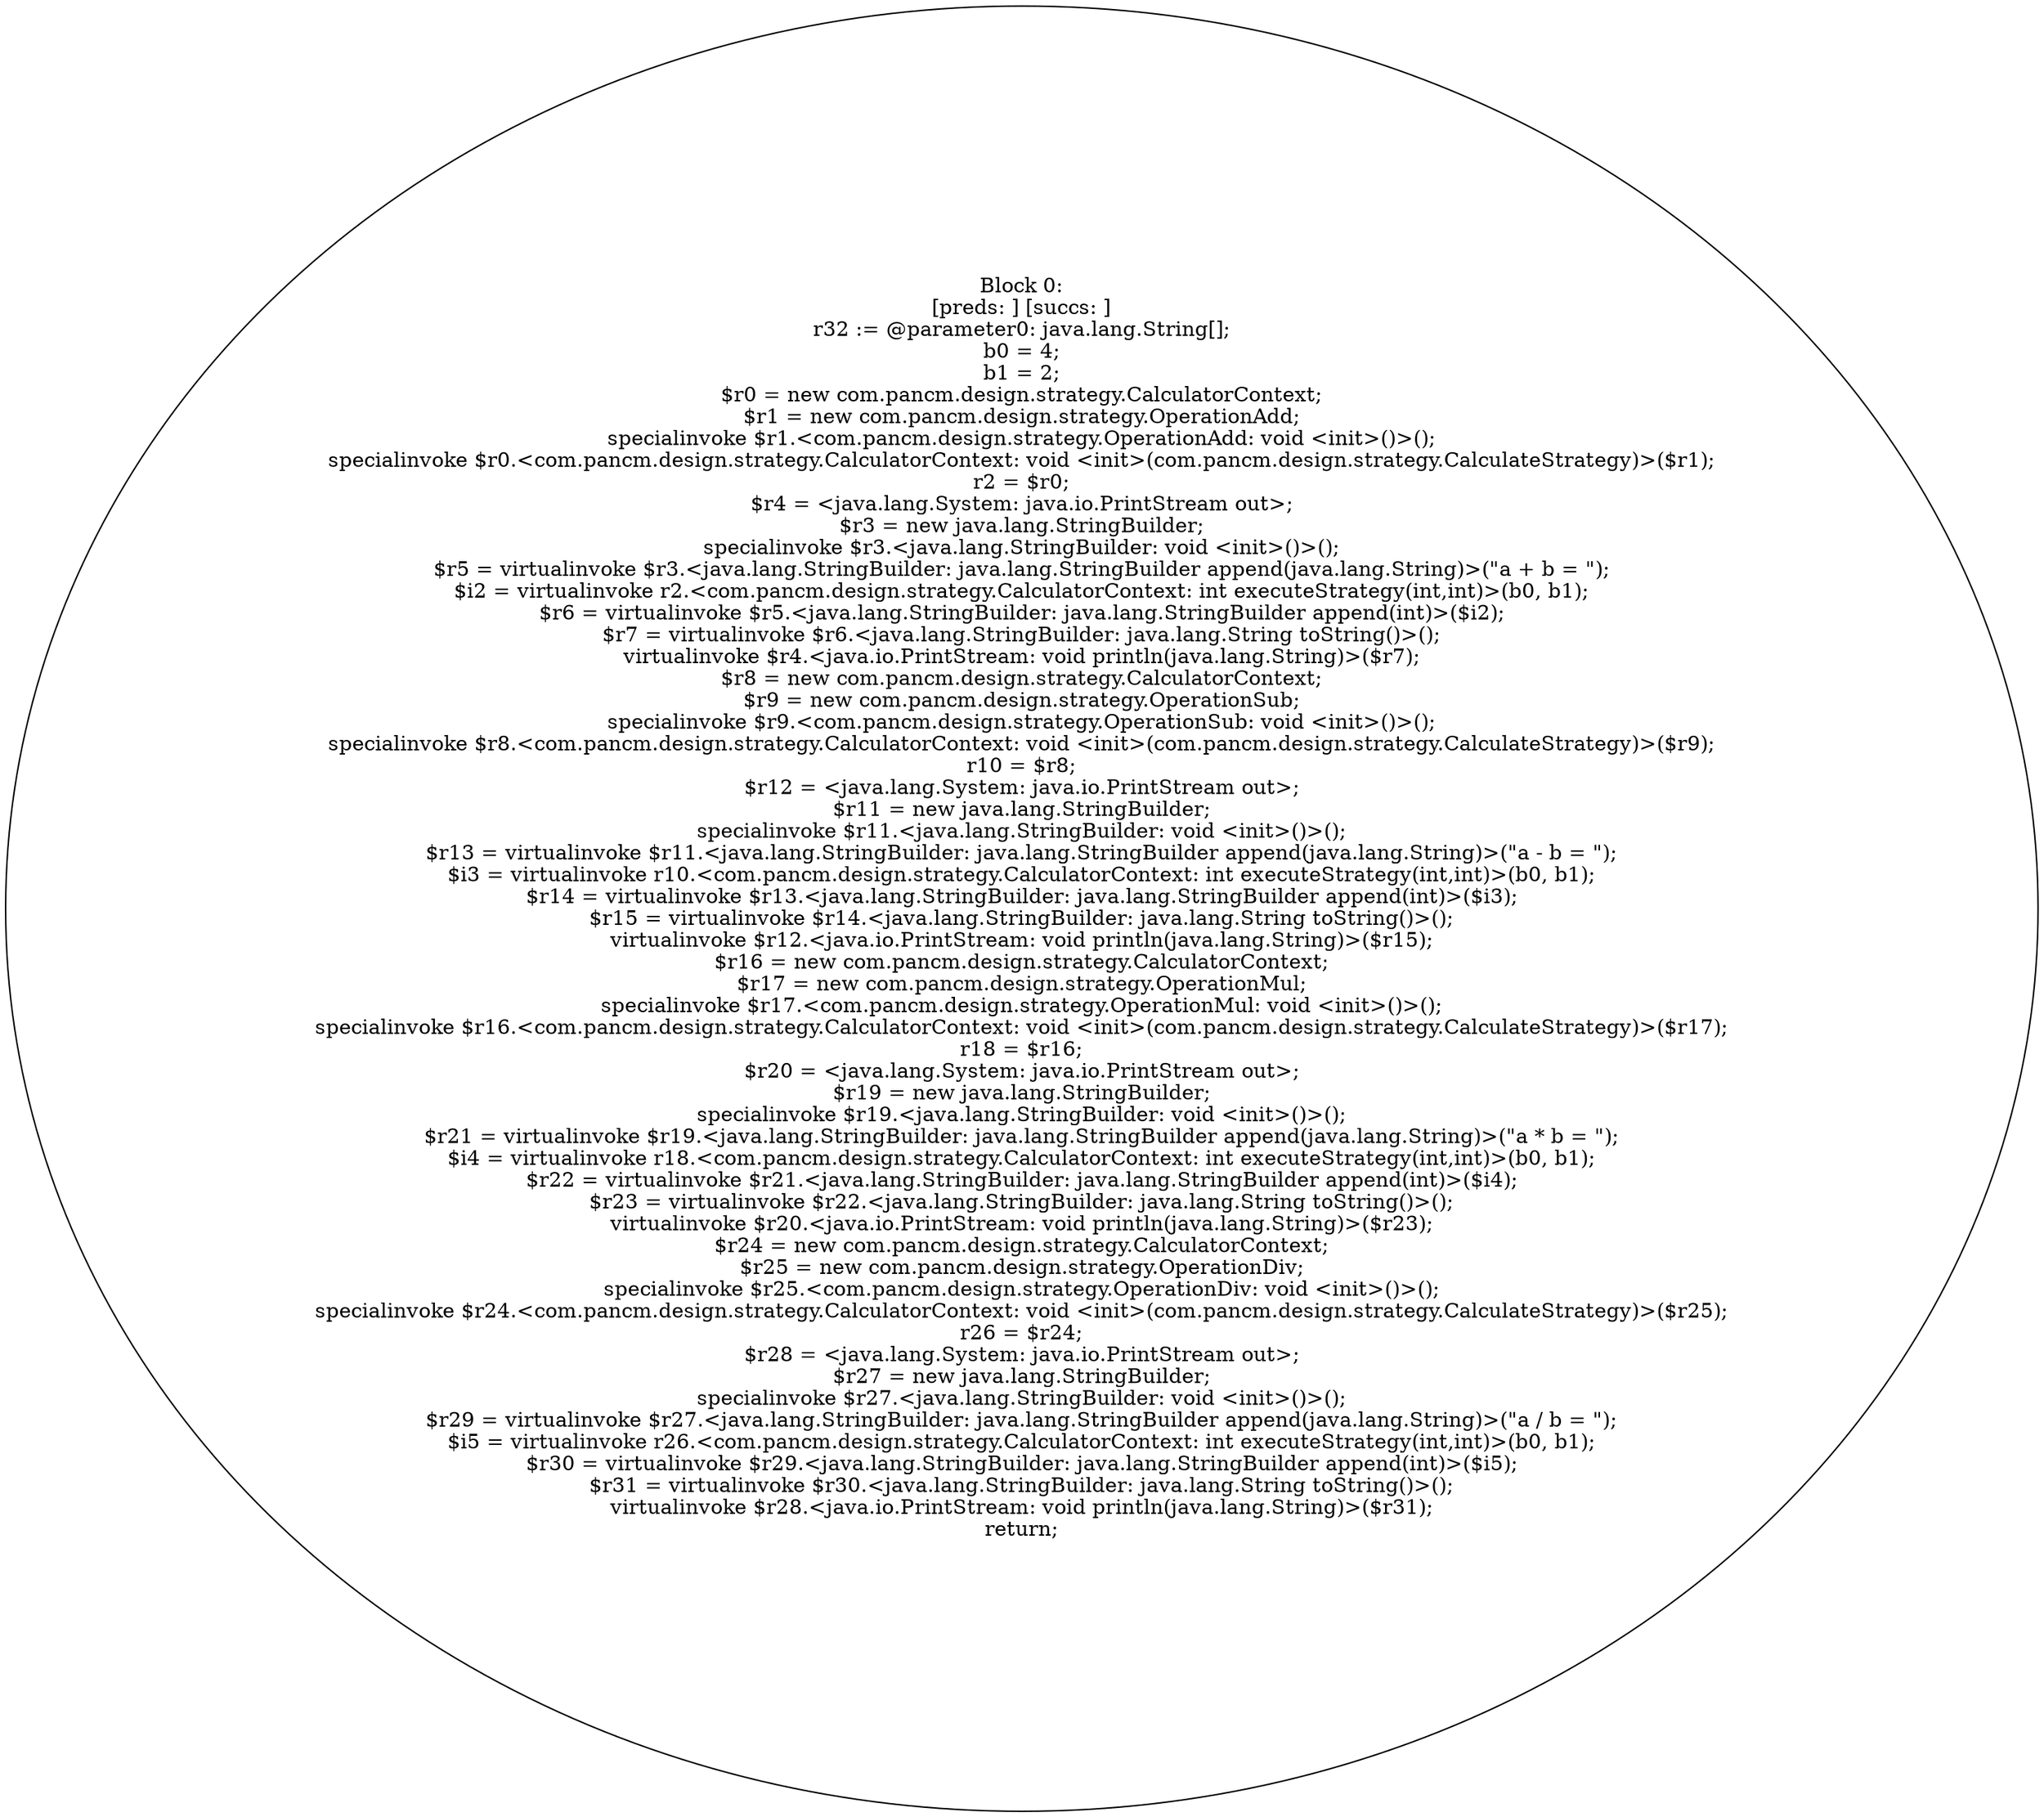 digraph "unitGraph" {
    "Block 0:
[preds: ] [succs: ]
r32 := @parameter0: java.lang.String[];
b0 = 4;
b1 = 2;
$r0 = new com.pancm.design.strategy.CalculatorContext;
$r1 = new com.pancm.design.strategy.OperationAdd;
specialinvoke $r1.<com.pancm.design.strategy.OperationAdd: void <init>()>();
specialinvoke $r0.<com.pancm.design.strategy.CalculatorContext: void <init>(com.pancm.design.strategy.CalculateStrategy)>($r1);
r2 = $r0;
$r4 = <java.lang.System: java.io.PrintStream out>;
$r3 = new java.lang.StringBuilder;
specialinvoke $r3.<java.lang.StringBuilder: void <init>()>();
$r5 = virtualinvoke $r3.<java.lang.StringBuilder: java.lang.StringBuilder append(java.lang.String)>(\"a + b = \");
$i2 = virtualinvoke r2.<com.pancm.design.strategy.CalculatorContext: int executeStrategy(int,int)>(b0, b1);
$r6 = virtualinvoke $r5.<java.lang.StringBuilder: java.lang.StringBuilder append(int)>($i2);
$r7 = virtualinvoke $r6.<java.lang.StringBuilder: java.lang.String toString()>();
virtualinvoke $r4.<java.io.PrintStream: void println(java.lang.String)>($r7);
$r8 = new com.pancm.design.strategy.CalculatorContext;
$r9 = new com.pancm.design.strategy.OperationSub;
specialinvoke $r9.<com.pancm.design.strategy.OperationSub: void <init>()>();
specialinvoke $r8.<com.pancm.design.strategy.CalculatorContext: void <init>(com.pancm.design.strategy.CalculateStrategy)>($r9);
r10 = $r8;
$r12 = <java.lang.System: java.io.PrintStream out>;
$r11 = new java.lang.StringBuilder;
specialinvoke $r11.<java.lang.StringBuilder: void <init>()>();
$r13 = virtualinvoke $r11.<java.lang.StringBuilder: java.lang.StringBuilder append(java.lang.String)>(\"a - b = \");
$i3 = virtualinvoke r10.<com.pancm.design.strategy.CalculatorContext: int executeStrategy(int,int)>(b0, b1);
$r14 = virtualinvoke $r13.<java.lang.StringBuilder: java.lang.StringBuilder append(int)>($i3);
$r15 = virtualinvoke $r14.<java.lang.StringBuilder: java.lang.String toString()>();
virtualinvoke $r12.<java.io.PrintStream: void println(java.lang.String)>($r15);
$r16 = new com.pancm.design.strategy.CalculatorContext;
$r17 = new com.pancm.design.strategy.OperationMul;
specialinvoke $r17.<com.pancm.design.strategy.OperationMul: void <init>()>();
specialinvoke $r16.<com.pancm.design.strategy.CalculatorContext: void <init>(com.pancm.design.strategy.CalculateStrategy)>($r17);
r18 = $r16;
$r20 = <java.lang.System: java.io.PrintStream out>;
$r19 = new java.lang.StringBuilder;
specialinvoke $r19.<java.lang.StringBuilder: void <init>()>();
$r21 = virtualinvoke $r19.<java.lang.StringBuilder: java.lang.StringBuilder append(java.lang.String)>(\"a * b = \");
$i4 = virtualinvoke r18.<com.pancm.design.strategy.CalculatorContext: int executeStrategy(int,int)>(b0, b1);
$r22 = virtualinvoke $r21.<java.lang.StringBuilder: java.lang.StringBuilder append(int)>($i4);
$r23 = virtualinvoke $r22.<java.lang.StringBuilder: java.lang.String toString()>();
virtualinvoke $r20.<java.io.PrintStream: void println(java.lang.String)>($r23);
$r24 = new com.pancm.design.strategy.CalculatorContext;
$r25 = new com.pancm.design.strategy.OperationDiv;
specialinvoke $r25.<com.pancm.design.strategy.OperationDiv: void <init>()>();
specialinvoke $r24.<com.pancm.design.strategy.CalculatorContext: void <init>(com.pancm.design.strategy.CalculateStrategy)>($r25);
r26 = $r24;
$r28 = <java.lang.System: java.io.PrintStream out>;
$r27 = new java.lang.StringBuilder;
specialinvoke $r27.<java.lang.StringBuilder: void <init>()>();
$r29 = virtualinvoke $r27.<java.lang.StringBuilder: java.lang.StringBuilder append(java.lang.String)>(\"a / b = \");
$i5 = virtualinvoke r26.<com.pancm.design.strategy.CalculatorContext: int executeStrategy(int,int)>(b0, b1);
$r30 = virtualinvoke $r29.<java.lang.StringBuilder: java.lang.StringBuilder append(int)>($i5);
$r31 = virtualinvoke $r30.<java.lang.StringBuilder: java.lang.String toString()>();
virtualinvoke $r28.<java.io.PrintStream: void println(java.lang.String)>($r31);
return;
"
}
